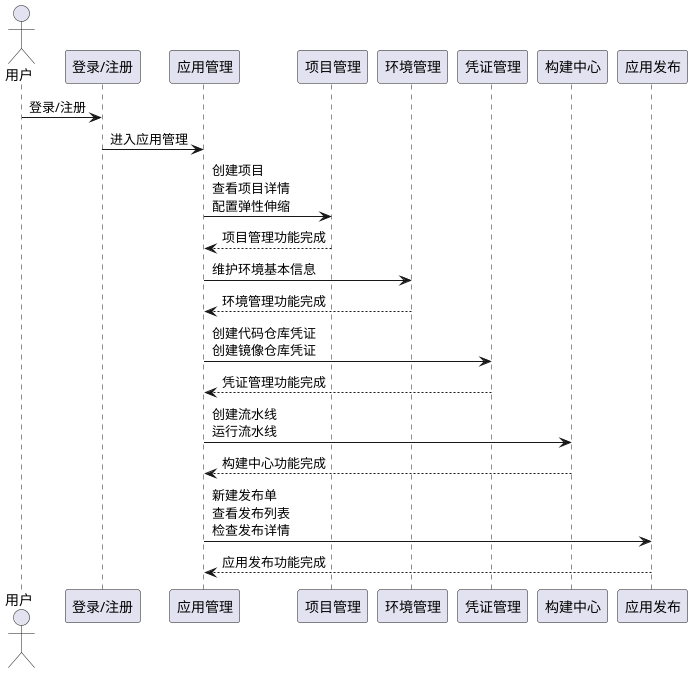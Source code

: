 @startuml

actor 用户 as user

participant "登录/注册" as 登录注册 
participant "应用管理" as 应用管理
participant "项目管理" as 项目管理
participant "环境管理" as 环境管理
participant "凭证管理" as 凭证管理
participant "构建中心" as 构建中心
participant "应用发布" as 应用发布

user -> 登录注册 : 登录/注册
登录注册 -> 应用管理 : 进入应用管理

应用管理 -> 项目管理 : 创建项目\n查看项目详情\n配置弹性伸缩
项目管理 --> 应用管理 : 项目管理功能完成

应用管理 -> 环境管理 : 维护环境基本信息
环境管理 --> 应用管理 : 环境管理功能完成 

应用管理 -> 凭证管理 : 创建代码仓库凭证\n创建镜像仓库凭证
凭证管理 --> 应用管理 : 凭证管理功能完成

应用管理 -> 构建中心 : 创建流水线\n运行流水线
构建中心 --> 应用管理 : 构建中心功能完成

应用管理 -> 应用发布 : 新建发布单\n查看发布列表\n检查发布详情
应用发布 --> 应用管理 : 应用发布功能完成

@enduml